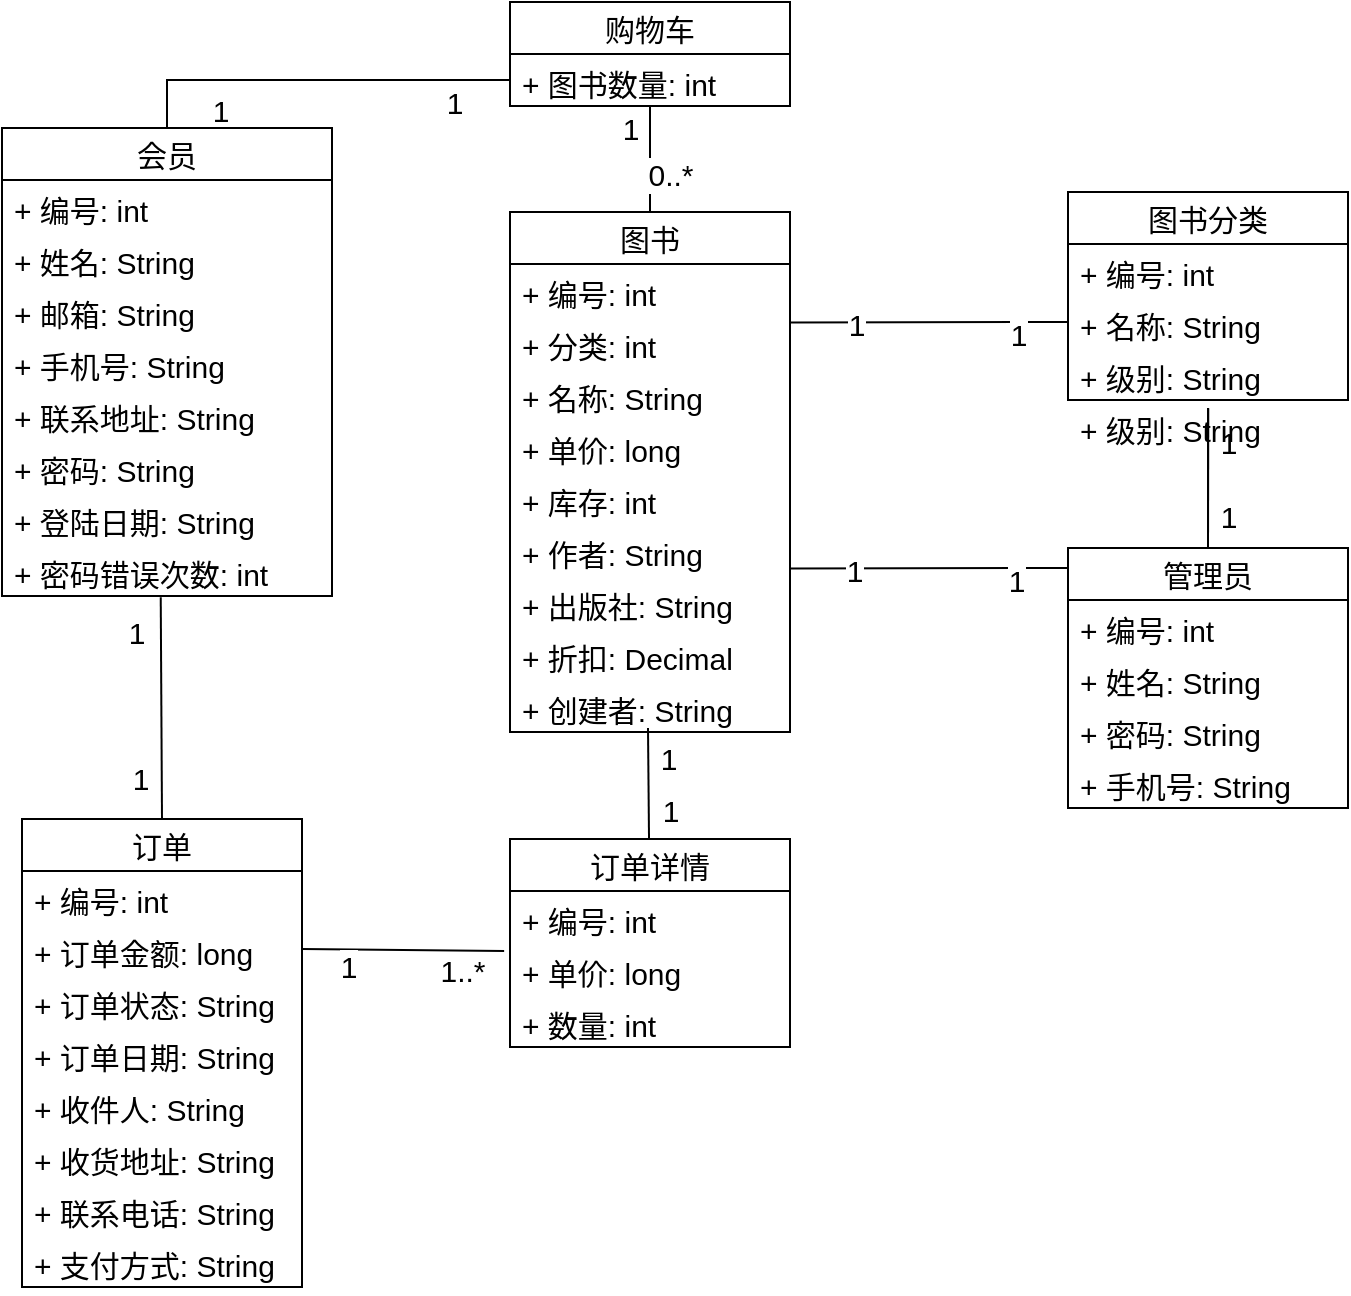 <mxfile version="13.7.3" type="github">
  <diagram id="9hAJw_1kMw5sHnv18PF5" name="第 1 页">
    <mxGraphModel dx="1210" dy="681" grid="1" gridSize="10" guides="1" tooltips="1" connect="1" arrows="1" fold="1" page="1" pageScale="1" pageWidth="3300" pageHeight="4681" math="0" shadow="0">
      <root>
        <mxCell id="0" />
        <mxCell id="1" parent="0" />
        <mxCell id="OxiHDLjF6rZ07tOKBesM-36" style="edgeStyle=none;rounded=0;orthogonalLoop=1;jettySize=auto;html=1;entryX=0.5;entryY=0;entryDx=0;entryDy=0;endArrow=none;endFill=0;fontSize=15;exitX=0.5;exitY=1;exitDx=0;exitDy=0;" parent="1" source="OxiHDLjF6rZ07tOKBesM-5" target="OxiHDLjF6rZ07tOKBesM-13" edge="1">
          <mxGeometry relative="1" as="geometry">
            <mxPoint x="558" y="326" as="sourcePoint" />
          </mxGeometry>
        </mxCell>
        <mxCell id="OxiHDLjF6rZ07tOKBesM-37" value="1" style="edgeLabel;html=1;align=center;verticalAlign=middle;resizable=0;points=[];fontSize=15;" parent="OxiHDLjF6rZ07tOKBesM-36" vertex="1" connectable="0">
          <mxGeometry x="-0.829" y="-2" relative="1" as="geometry">
            <mxPoint x="-8.0" y="6" as="offset" />
          </mxGeometry>
        </mxCell>
        <mxCell id="OxiHDLjF6rZ07tOKBesM-38" value="0..*" style="edgeLabel;html=1;align=center;verticalAlign=middle;resizable=0;points=[];fontSize=15;" parent="OxiHDLjF6rZ07tOKBesM-36" vertex="1" connectable="0">
          <mxGeometry x="0.803" y="-1" relative="1" as="geometry">
            <mxPoint x="11" y="-14.12" as="offset" />
          </mxGeometry>
        </mxCell>
        <mxCell id="OxiHDLjF6rZ07tOKBesM-42" style="edgeStyle=none;rounded=0;orthogonalLoop=1;jettySize=auto;html=1;entryX=-0.021;entryY=0.152;entryDx=0;entryDy=0;entryPerimeter=0;endArrow=none;endFill=0;fontSize=15;exitX=1;exitY=0.5;exitDx=0;exitDy=0;" parent="1" source="OxiHDLjF6rZ07tOKBesM-3" target="OxiHDLjF6rZ07tOKBesM-79" edge="1">
          <mxGeometry relative="1" as="geometry">
            <mxPoint x="425" y="638.532" as="targetPoint" />
          </mxGeometry>
        </mxCell>
        <mxCell id="OxiHDLjF6rZ07tOKBesM-43" value="1" style="edgeLabel;html=1;align=center;verticalAlign=middle;resizable=0;points=[];fontSize=15;" parent="OxiHDLjF6rZ07tOKBesM-42" vertex="1" connectable="0">
          <mxGeometry x="-0.757" y="-1" relative="1" as="geometry">
            <mxPoint x="10.58" y="7.41" as="offset" />
          </mxGeometry>
        </mxCell>
        <mxCell id="OxiHDLjF6rZ07tOKBesM-44" value="1..*" style="edgeLabel;html=1;align=center;verticalAlign=middle;resizable=0;points=[];fontSize=15;" parent="OxiHDLjF6rZ07tOKBesM-42" vertex="1" connectable="0">
          <mxGeometry x="0.829" y="-1" relative="1" as="geometry">
            <mxPoint x="-12.95" y="7.93" as="offset" />
          </mxGeometry>
        </mxCell>
        <mxCell id="OxiHDLjF6rZ07tOKBesM-29" style="rounded=0;orthogonalLoop=1;jettySize=auto;html=1;endArrow=none;endFill=0;entryX=0;entryY=0.5;entryDx=0;entryDy=0;exitX=0.5;exitY=0;exitDx=0;exitDy=0;edgeStyle=orthogonalEdgeStyle;fontSize=15;" parent="1" source="OxiHDLjF6rZ07tOKBesM-9" target="OxiHDLjF6rZ07tOKBesM-6" edge="1">
          <mxGeometry relative="1" as="geometry">
            <mxPoint x="240" y="267" as="sourcePoint" />
          </mxGeometry>
        </mxCell>
        <mxCell id="OxiHDLjF6rZ07tOKBesM-31" value="1" style="edgeLabel;html=1;align=center;verticalAlign=middle;resizable=0;points=[];fontSize=15;" parent="OxiHDLjF6rZ07tOKBesM-29" vertex="1" connectable="0">
          <mxGeometry x="-0.825" y="-1" relative="1" as="geometry">
            <mxPoint x="25.52" y="7.65" as="offset" />
          </mxGeometry>
        </mxCell>
        <mxCell id="OxiHDLjF6rZ07tOKBesM-32" value="1" style="edgeLabel;html=1;align=center;verticalAlign=middle;resizable=0;points=[];fontSize=15;" parent="OxiHDLjF6rZ07tOKBesM-29" vertex="1" connectable="0">
          <mxGeometry x="0.812" relative="1" as="geometry">
            <mxPoint x="-10" y="11" as="offset" />
          </mxGeometry>
        </mxCell>
        <mxCell id="OxiHDLjF6rZ07tOKBesM-33" style="edgeStyle=none;rounded=0;orthogonalLoop=1;jettySize=auto;html=1;entryX=0.5;entryY=0;entryDx=0;entryDy=0;endArrow=none;endFill=0;exitX=0.481;exitY=1.025;exitDx=0;exitDy=0;exitPerimeter=0;fontSize=15;" parent="1" source="OxiHDLjF6rZ07tOKBesM-55" target="OxiHDLjF6rZ07tOKBesM-1" edge="1">
          <mxGeometry relative="1" as="geometry">
            <mxPoint x="305" y="408" as="sourcePoint" />
          </mxGeometry>
        </mxCell>
        <mxCell id="OxiHDLjF6rZ07tOKBesM-34" value="1" style="edgeLabel;html=1;align=center;verticalAlign=middle;resizable=0;points=[];fontSize=15;" parent="OxiHDLjF6rZ07tOKBesM-33" vertex="1" connectable="0">
          <mxGeometry x="-0.748" y="1" relative="1" as="geometry">
            <mxPoint x="-13.83" y="3.34" as="offset" />
          </mxGeometry>
        </mxCell>
        <mxCell id="OxiHDLjF6rZ07tOKBesM-35" value="1" style="edgeLabel;html=1;align=center;verticalAlign=middle;resizable=0;points=[];fontSize=15;" parent="OxiHDLjF6rZ07tOKBesM-33" vertex="1" connectable="0">
          <mxGeometry x="0.851" y="-2" relative="1" as="geometry">
            <mxPoint x="-9.09" y="-12.02" as="offset" />
          </mxGeometry>
        </mxCell>
        <mxCell id="OxiHDLjF6rZ07tOKBesM-39" style="edgeStyle=none;rounded=0;orthogonalLoop=1;jettySize=auto;html=1;endArrow=none;endFill=0;fontSize=15;exitX=1.003;exitY=0.126;exitDx=0;exitDy=0;exitPerimeter=0;entryX=0;entryY=0.5;entryDx=0;entryDy=0;" parent="1" source="OxiHDLjF6rZ07tOKBesM-60" target="6UrOSrkfeU0YNS7SWZr3-2" edge="1">
          <mxGeometry relative="1" as="geometry">
            <mxPoint x="566" y="350" as="sourcePoint" />
            <mxPoint x="705.0" y="146" as="targetPoint" />
          </mxGeometry>
        </mxCell>
        <mxCell id="OxiHDLjF6rZ07tOKBesM-40" value="1" style="edgeLabel;html=1;align=center;verticalAlign=middle;resizable=0;points=[];fontSize=15;" parent="OxiHDLjF6rZ07tOKBesM-39" vertex="1" connectable="0">
          <mxGeometry x="-0.667" y="-1" relative="1" as="geometry">
            <mxPoint x="9" as="offset" />
          </mxGeometry>
        </mxCell>
        <mxCell id="OxiHDLjF6rZ07tOKBesM-41" value="1" style="edgeLabel;html=1;align=center;verticalAlign=middle;resizable=0;points=[];fontSize=15;" parent="OxiHDLjF6rZ07tOKBesM-39" vertex="1" connectable="0">
          <mxGeometry x="0.636" y="-1" relative="1" as="geometry">
            <mxPoint x="-0.58" y="4.36" as="offset" />
          </mxGeometry>
        </mxCell>
        <mxCell id="OxiHDLjF6rZ07tOKBesM-46" style="edgeStyle=none;rounded=0;orthogonalLoop=1;jettySize=auto;html=1;exitX=0.5;exitY=0;exitDx=0;exitDy=0;endArrow=none;endFill=0;fontSize=15;" parent="1" source="OxiHDLjF6rZ07tOKBesM-5" target="OxiHDLjF6rZ07tOKBesM-5" edge="1">
          <mxGeometry relative="1" as="geometry" />
        </mxCell>
        <mxCell id="OxiHDLjF6rZ07tOKBesM-70" style="rounded=0;orthogonalLoop=1;jettySize=auto;html=1;endArrow=none;endFill=0;fontSize=15;" parent="1" source="OxiHDLjF6rZ07tOKBesM-21" edge="1">
          <mxGeometry relative="1" as="geometry">
            <mxPoint x="494" y="480" as="targetPoint" />
          </mxGeometry>
        </mxCell>
        <mxCell id="OxiHDLjF6rZ07tOKBesM-71" value="1" style="edgeLabel;html=1;align=center;verticalAlign=middle;resizable=0;points=[];fontSize=15;" parent="OxiHDLjF6rZ07tOKBesM-70" vertex="1" connectable="0">
          <mxGeometry x="-0.678" relative="1" as="geometry">
            <mxPoint x="10" y="-5.53" as="offset" />
          </mxGeometry>
        </mxCell>
        <mxCell id="OxiHDLjF6rZ07tOKBesM-72" value="1" style="edgeLabel;html=1;align=center;verticalAlign=middle;resizable=0;points=[];fontSize=15;" parent="OxiHDLjF6rZ07tOKBesM-70" vertex="1" connectable="0">
          <mxGeometry x="0.729" y="-1" relative="1" as="geometry">
            <mxPoint x="9" y="7.24" as="offset" />
          </mxGeometry>
        </mxCell>
        <mxCell id="OxiHDLjF6rZ07tOKBesM-9" value="会员" style="swimlane;fontStyle=0;childLayout=stackLayout;horizontal=1;startSize=26;fillColor=none;horizontalStack=0;resizeParent=1;resizeParentMax=0;resizeLast=0;collapsible=1;marginBottom=0;fontSize=15;" parent="1" vertex="1">
          <mxGeometry x="171" y="180" width="165" height="234" as="geometry" />
        </mxCell>
        <mxCell id="OxiHDLjF6rZ07tOKBesM-54" value="+ 编号: int" style="text;strokeColor=none;fillColor=none;align=left;verticalAlign=top;spacingLeft=4;spacingRight=4;overflow=hidden;rotatable=0;points=[[0,0.5],[1,0.5]];portConstraint=eastwest;fontSize=15;" parent="OxiHDLjF6rZ07tOKBesM-9" vertex="1">
          <mxGeometry y="26" width="165" height="26" as="geometry" />
        </mxCell>
        <mxCell id="OxiHDLjF6rZ07tOKBesM-11" value="+ 姓名: String" style="text;strokeColor=none;fillColor=none;align=left;verticalAlign=top;spacingLeft=4;spacingRight=4;overflow=hidden;rotatable=0;points=[[0,0.5],[1,0.5]];portConstraint=eastwest;fontSize=15;" parent="OxiHDLjF6rZ07tOKBesM-9" vertex="1">
          <mxGeometry y="52" width="165" height="26" as="geometry" />
        </mxCell>
        <mxCell id="OxiHDLjF6rZ07tOKBesM-10" value="+ 邮箱: String" style="text;strokeColor=none;fillColor=none;align=left;verticalAlign=top;spacingLeft=4;spacingRight=4;overflow=hidden;rotatable=0;points=[[0,0.5],[1,0.5]];portConstraint=eastwest;fontSize=15;" parent="OxiHDLjF6rZ07tOKBesM-9" vertex="1">
          <mxGeometry y="78" width="165" height="26" as="geometry" />
        </mxCell>
        <mxCell id="OxiHDLjF6rZ07tOKBesM-63" value="+ 手机号: String" style="text;strokeColor=none;fillColor=none;align=left;verticalAlign=top;spacingLeft=4;spacingRight=4;overflow=hidden;rotatable=0;points=[[0,0.5],[1,0.5]];portConstraint=eastwest;fontSize=15;" parent="OxiHDLjF6rZ07tOKBesM-9" vertex="1">
          <mxGeometry y="104" width="165" height="26" as="geometry" />
        </mxCell>
        <mxCell id="OxiHDLjF6rZ07tOKBesM-50" value="+ 联系地址: String" style="text;strokeColor=none;fillColor=none;align=left;verticalAlign=top;spacingLeft=4;spacingRight=4;overflow=hidden;rotatable=0;points=[[0,0.5],[1,0.5]];portConstraint=eastwest;fontSize=15;" parent="OxiHDLjF6rZ07tOKBesM-9" vertex="1">
          <mxGeometry y="130" width="165" height="26" as="geometry" />
        </mxCell>
        <mxCell id="OxiHDLjF6rZ07tOKBesM-81" value="+ 密码: String" style="text;strokeColor=none;fillColor=none;align=left;verticalAlign=top;spacingLeft=4;spacingRight=4;overflow=hidden;rotatable=0;points=[[0,0.5],[1,0.5]];portConstraint=eastwest;fontSize=15;" parent="OxiHDLjF6rZ07tOKBesM-9" vertex="1">
          <mxGeometry y="156" width="165" height="26" as="geometry" />
        </mxCell>
        <mxCell id="OxiHDLjF6rZ07tOKBesM-80" value="+ 登陆日期: String" style="text;strokeColor=none;fillColor=none;align=left;verticalAlign=top;spacingLeft=4;spacingRight=4;overflow=hidden;rotatable=0;points=[[0,0.5],[1,0.5]];portConstraint=eastwest;fontSize=15;" parent="OxiHDLjF6rZ07tOKBesM-9" vertex="1">
          <mxGeometry y="182" width="165" height="26" as="geometry" />
        </mxCell>
        <mxCell id="OxiHDLjF6rZ07tOKBesM-55" value="+ 密码错误次数: int" style="text;strokeColor=none;fillColor=none;align=left;verticalAlign=top;spacingLeft=4;spacingRight=4;overflow=hidden;rotatable=0;points=[[0,0.5],[1,0.5]];portConstraint=eastwest;fontSize=15;" parent="OxiHDLjF6rZ07tOKBesM-9" vertex="1">
          <mxGeometry y="208" width="165" height="26" as="geometry" />
        </mxCell>
        <mxCell id="OxiHDLjF6rZ07tOKBesM-5" value="购物车" style="swimlane;fontStyle=0;childLayout=stackLayout;horizontal=1;startSize=26;fillColor=none;horizontalStack=0;resizeParent=1;resizeParentMax=0;resizeLast=0;collapsible=1;marginBottom=0;fontSize=15;" parent="1" vertex="1">
          <mxGeometry x="425" y="117" width="140" height="52" as="geometry" />
        </mxCell>
        <mxCell id="OxiHDLjF6rZ07tOKBesM-6" value="+ 图书数量: int" style="text;strokeColor=none;fillColor=none;align=left;verticalAlign=top;spacingLeft=4;spacingRight=4;overflow=hidden;rotatable=0;points=[[0,0.5],[1,0.5]];portConstraint=eastwest;fontSize=15;" parent="OxiHDLjF6rZ07tOKBesM-5" vertex="1">
          <mxGeometry y="26" width="140" height="26" as="geometry" />
        </mxCell>
        <mxCell id="OxiHDLjF6rZ07tOKBesM-13" value="图书" style="swimlane;fontStyle=0;childLayout=stackLayout;horizontal=1;startSize=26;fillColor=none;horizontalStack=0;resizeParent=1;resizeParentMax=0;resizeLast=0;collapsible=1;marginBottom=0;fontSize=15;" parent="1" vertex="1">
          <mxGeometry x="425" y="222" width="140" height="260" as="geometry" />
        </mxCell>
        <mxCell id="OxiHDLjF6rZ07tOKBesM-57" value="+ 编号: int" style="text;strokeColor=none;fillColor=none;align=left;verticalAlign=top;spacingLeft=4;spacingRight=4;overflow=hidden;rotatable=0;points=[[0,0.5],[1,0.5]];portConstraint=eastwest;fontSize=15;" parent="OxiHDLjF6rZ07tOKBesM-13" vertex="1">
          <mxGeometry y="26" width="140" height="26" as="geometry" />
        </mxCell>
        <mxCell id="OxiHDLjF6rZ07tOKBesM-60" value="+ 分类: int" style="text;strokeColor=none;fillColor=none;align=left;verticalAlign=top;spacingLeft=4;spacingRight=4;overflow=hidden;rotatable=0;points=[[0,0.5],[1,0.5]];portConstraint=eastwest;fontSize=15;" parent="OxiHDLjF6rZ07tOKBesM-13" vertex="1">
          <mxGeometry y="52" width="140" height="26" as="geometry" />
        </mxCell>
        <mxCell id="OxiHDLjF6rZ07tOKBesM-14" value="+ 名称: String" style="text;strokeColor=none;fillColor=none;align=left;verticalAlign=top;spacingLeft=4;spacingRight=4;overflow=hidden;rotatable=0;points=[[0,0.5],[1,0.5]];portConstraint=eastwest;fontSize=15;" parent="OxiHDLjF6rZ07tOKBesM-13" vertex="1">
          <mxGeometry y="78" width="140" height="26" as="geometry" />
        </mxCell>
        <mxCell id="6UrOSrkfeU0YNS7SWZr3-1" value="+ 单价: long" style="text;strokeColor=none;fillColor=none;align=left;verticalAlign=top;spacingLeft=4;spacingRight=4;overflow=hidden;rotatable=0;points=[[0,0.5],[1,0.5]];portConstraint=eastwest;fontSize=15;" parent="OxiHDLjF6rZ07tOKBesM-13" vertex="1">
          <mxGeometry y="104" width="140" height="26" as="geometry" />
        </mxCell>
        <mxCell id="OxiHDLjF6rZ07tOKBesM-15" value="+ 库存: int" style="text;strokeColor=none;fillColor=none;align=left;verticalAlign=top;spacingLeft=4;spacingRight=4;overflow=hidden;rotatable=0;points=[[0,0.5],[1,0.5]];portConstraint=eastwest;fontSize=15;" parent="OxiHDLjF6rZ07tOKBesM-13" vertex="1">
          <mxGeometry y="130" width="140" height="26" as="geometry" />
        </mxCell>
        <mxCell id="OxiHDLjF6rZ07tOKBesM-59" value="+ 作者: String" style="text;strokeColor=none;fillColor=none;align=left;verticalAlign=top;spacingLeft=4;spacingRight=4;overflow=hidden;rotatable=0;points=[[0,0.5],[1,0.5]];portConstraint=eastwest;fontSize=15;" parent="OxiHDLjF6rZ07tOKBesM-13" vertex="1">
          <mxGeometry y="156" width="140" height="26" as="geometry" />
        </mxCell>
        <mxCell id="6UrOSrkfeU0YNS7SWZr3-3" value="+ 出版社: String" style="text;strokeColor=none;fillColor=none;align=left;verticalAlign=top;spacingLeft=4;spacingRight=4;overflow=hidden;rotatable=0;points=[[0,0.5],[1,0.5]];portConstraint=eastwest;fontSize=15;" parent="OxiHDLjF6rZ07tOKBesM-13" vertex="1">
          <mxGeometry y="182" width="140" height="26" as="geometry" />
        </mxCell>
        <mxCell id="OxiHDLjF6rZ07tOKBesM-62" value="+ 折扣: Decimal" style="text;strokeColor=none;fillColor=none;align=left;verticalAlign=top;spacingLeft=4;spacingRight=4;overflow=hidden;rotatable=0;points=[[0,0.5],[1,0.5]];portConstraint=eastwest;fontSize=15;" parent="OxiHDLjF6rZ07tOKBesM-13" vertex="1">
          <mxGeometry y="208" width="140" height="26" as="geometry" />
        </mxCell>
        <mxCell id="OxiHDLjF6rZ07tOKBesM-16" value="+ 创建者: String" style="text;strokeColor=none;fillColor=none;align=left;verticalAlign=top;spacingLeft=4;spacingRight=4;overflow=hidden;rotatable=0;points=[[0,0.5],[1,0.5]];portConstraint=eastwest;fontSize=15;" parent="OxiHDLjF6rZ07tOKBesM-13" vertex="1">
          <mxGeometry y="234" width="140" height="26" as="geometry" />
        </mxCell>
        <mxCell id="OxiHDLjF6rZ07tOKBesM-1" value="订单" style="swimlane;fontStyle=0;childLayout=stackLayout;horizontal=1;startSize=26;fillColor=none;horizontalStack=0;resizeParent=1;resizeParentMax=0;resizeLast=0;collapsible=1;marginBottom=0;fontSize=15;" parent="1" vertex="1">
          <mxGeometry x="181" y="525.52" width="140" height="234" as="geometry" />
        </mxCell>
        <mxCell id="OxiHDLjF6rZ07tOKBesM-73" value="+ 编号: int" style="text;strokeColor=none;fillColor=none;align=left;verticalAlign=top;spacingLeft=4;spacingRight=4;overflow=hidden;rotatable=0;points=[[0,0.5],[1,0.5]];portConstraint=eastwest;fontSize=15;" parent="OxiHDLjF6rZ07tOKBesM-1" vertex="1">
          <mxGeometry y="26" width="140" height="26" as="geometry" />
        </mxCell>
        <mxCell id="OxiHDLjF6rZ07tOKBesM-3" value="+ 订单金额: long" style="text;strokeColor=none;fillColor=none;align=left;verticalAlign=top;spacingLeft=4;spacingRight=4;overflow=hidden;rotatable=0;points=[[0,0.5],[1,0.5]];portConstraint=eastwest;fontSize=15;" parent="OxiHDLjF6rZ07tOKBesM-1" vertex="1">
          <mxGeometry y="52" width="140" height="26" as="geometry" />
        </mxCell>
        <mxCell id="OxiHDLjF6rZ07tOKBesM-76" value="+ 订单状态: String" style="text;strokeColor=none;fillColor=none;align=left;verticalAlign=top;spacingLeft=4;spacingRight=4;overflow=hidden;rotatable=0;points=[[0,0.5],[1,0.5]];portConstraint=eastwest;fontSize=15;" parent="OxiHDLjF6rZ07tOKBesM-1" vertex="1">
          <mxGeometry y="78" width="140" height="26" as="geometry" />
        </mxCell>
        <mxCell id="OxiHDLjF6rZ07tOKBesM-75" value="+ 订单日期: String" style="text;strokeColor=none;fillColor=none;align=left;verticalAlign=top;spacingLeft=4;spacingRight=4;overflow=hidden;rotatable=0;points=[[0,0.5],[1,0.5]];portConstraint=eastwest;fontSize=15;" parent="OxiHDLjF6rZ07tOKBesM-1" vertex="1">
          <mxGeometry y="104" width="140" height="26" as="geometry" />
        </mxCell>
        <mxCell id="OxiHDLjF6rZ07tOKBesM-74" value="+ 收件人: String" style="text;strokeColor=none;fillColor=none;align=left;verticalAlign=top;spacingLeft=4;spacingRight=4;overflow=hidden;rotatable=0;points=[[0,0.5],[1,0.5]];portConstraint=eastwest;fontSize=15;" parent="OxiHDLjF6rZ07tOKBesM-1" vertex="1">
          <mxGeometry y="130" width="140" height="26" as="geometry" />
        </mxCell>
        <mxCell id="OxiHDLjF6rZ07tOKBesM-77" value="+ 收货地址: String" style="text;strokeColor=none;fillColor=none;align=left;verticalAlign=top;spacingLeft=4;spacingRight=4;overflow=hidden;rotatable=0;points=[[0,0.5],[1,0.5]];portConstraint=eastwest;fontSize=15;" parent="OxiHDLjF6rZ07tOKBesM-1" vertex="1">
          <mxGeometry y="156" width="140" height="26" as="geometry" />
        </mxCell>
        <mxCell id="OxiHDLjF6rZ07tOKBesM-83" value="+ 联系电话: String" style="text;strokeColor=none;fillColor=none;align=left;verticalAlign=top;spacingLeft=4;spacingRight=4;overflow=hidden;rotatable=0;points=[[0,0.5],[1,0.5]];portConstraint=eastwest;fontSize=15;" parent="OxiHDLjF6rZ07tOKBesM-1" vertex="1">
          <mxGeometry y="182" width="140" height="26" as="geometry" />
        </mxCell>
        <mxCell id="OxiHDLjF6rZ07tOKBesM-4" value="+ 支付方式: String" style="text;strokeColor=none;fillColor=none;align=left;verticalAlign=top;spacingLeft=4;spacingRight=4;overflow=hidden;rotatable=0;points=[[0,0.5],[1,0.5]];portConstraint=eastwest;fontSize=15;" parent="OxiHDLjF6rZ07tOKBesM-1" vertex="1">
          <mxGeometry y="208" width="140" height="26" as="geometry" />
        </mxCell>
        <mxCell id="OxiHDLjF6rZ07tOKBesM-21" value="订单详情" style="swimlane;fontStyle=0;childLayout=stackLayout;horizontal=1;startSize=26;fillColor=none;horizontalStack=0;resizeParent=1;resizeParentMax=0;resizeLast=0;collapsible=1;marginBottom=0;fontSize=15;" parent="1" vertex="1">
          <mxGeometry x="425" y="535.52" width="140" height="104" as="geometry" />
        </mxCell>
        <mxCell id="OxiHDLjF6rZ07tOKBesM-78" value="+ 编号: int" style="text;strokeColor=none;fillColor=none;align=left;verticalAlign=top;spacingLeft=4;spacingRight=4;overflow=hidden;rotatable=0;points=[[0,0.5],[1,0.5]];portConstraint=eastwest;fontSize=15;" parent="OxiHDLjF6rZ07tOKBesM-21" vertex="1">
          <mxGeometry y="26" width="140" height="26" as="geometry" />
        </mxCell>
        <mxCell id="OxiHDLjF6rZ07tOKBesM-79" value="+ 单价: long" style="text;strokeColor=none;fillColor=none;align=left;verticalAlign=top;spacingLeft=4;spacingRight=4;overflow=hidden;rotatable=0;points=[[0,0.5],[1,0.5]];portConstraint=eastwest;fontSize=15;" parent="OxiHDLjF6rZ07tOKBesM-21" vertex="1">
          <mxGeometry y="52" width="140" height="26" as="geometry" />
        </mxCell>
        <mxCell id="OxiHDLjF6rZ07tOKBesM-22" value="+ 数量: int" style="text;strokeColor=none;fillColor=none;align=left;verticalAlign=top;spacingLeft=4;spacingRight=4;overflow=hidden;rotatable=0;points=[[0,0.5],[1,0.5]];portConstraint=eastwest;fontSize=15;" parent="OxiHDLjF6rZ07tOKBesM-21" vertex="1">
          <mxGeometry y="78" width="140" height="26" as="geometry" />
        </mxCell>
        <mxCell id="OxiHDLjF6rZ07tOKBesM-17" value="图书分类" style="swimlane;fontStyle=0;childLayout=stackLayout;horizontal=1;startSize=26;fillColor=none;horizontalStack=0;resizeParent=1;resizeParentMax=0;resizeLast=0;collapsible=1;marginBottom=0;fontSize=15;" parent="1" vertex="1">
          <mxGeometry x="704" y="212" width="140" height="104" as="geometry" />
        </mxCell>
        <mxCell id="OxiHDLjF6rZ07tOKBesM-58" value="+ 编号: int" style="text;strokeColor=none;fillColor=none;align=left;verticalAlign=top;spacingLeft=4;spacingRight=4;overflow=hidden;rotatable=0;points=[[0,0.5],[1,0.5]];portConstraint=eastwest;fontSize=15;" parent="OxiHDLjF6rZ07tOKBesM-17" vertex="1">
          <mxGeometry y="26" width="140" height="26" as="geometry" />
        </mxCell>
        <mxCell id="6UrOSrkfeU0YNS7SWZr3-2" value="+ 名称: String" style="text;strokeColor=none;fillColor=none;align=left;verticalAlign=top;spacingLeft=4;spacingRight=4;overflow=hidden;rotatable=0;points=[[0,0.5],[1,0.5]];portConstraint=eastwest;fontSize=15;" parent="OxiHDLjF6rZ07tOKBesM-17" vertex="1">
          <mxGeometry y="52" width="140" height="26" as="geometry" />
        </mxCell>
        <mxCell id="OxiHDLjF6rZ07tOKBesM-18" value="+ 级别: String" style="text;strokeColor=none;fillColor=none;align=left;verticalAlign=top;spacingLeft=4;spacingRight=4;overflow=hidden;rotatable=0;points=[[0,0.5],[1,0.5]];portConstraint=eastwest;fontSize=15;" parent="OxiHDLjF6rZ07tOKBesM-17" vertex="1">
          <mxGeometry y="78" width="140" height="26" as="geometry" />
        </mxCell>
        <mxCell id="6UrOSrkfeU0YNS7SWZr3-6" style="edgeStyle=orthogonalEdgeStyle;rounded=0;orthogonalLoop=1;jettySize=auto;html=1;endArrow=none;endFill=0;" parent="1" source="OxiHDLjF6rZ07tOKBesM-25" edge="1">
          <mxGeometry relative="1" as="geometry">
            <mxPoint x="774" y="320" as="targetPoint" />
            <Array as="points">
              <mxPoint x="774" y="330" />
              <mxPoint x="774" y="330" />
            </Array>
          </mxGeometry>
        </mxCell>
        <mxCell id="OxiHDLjF6rZ07tOKBesM-25" value="管理员" style="swimlane;fontStyle=0;childLayout=stackLayout;horizontal=1;startSize=26;fillColor=none;horizontalStack=0;resizeParent=1;resizeParentMax=0;resizeLast=0;collapsible=1;marginBottom=0;fontSize=15;" parent="1" vertex="1">
          <mxGeometry x="704" y="390" width="140" height="130" as="geometry" />
        </mxCell>
        <mxCell id="OxiHDLjF6rZ07tOKBesM-64" value="+ 编号: int" style="text;strokeColor=none;fillColor=none;align=left;verticalAlign=top;spacingLeft=4;spacingRight=4;overflow=hidden;rotatable=0;points=[[0,0.5],[1,0.5]];portConstraint=eastwest;fontSize=15;" parent="OxiHDLjF6rZ07tOKBesM-25" vertex="1">
          <mxGeometry y="26" width="140" height="26" as="geometry" />
        </mxCell>
        <mxCell id="OxiHDLjF6rZ07tOKBesM-65" value="+ 姓名: String" style="text;strokeColor=none;fillColor=none;align=left;verticalAlign=top;spacingLeft=4;spacingRight=4;overflow=hidden;rotatable=0;points=[[0,0.5],[1,0.5]];portConstraint=eastwest;fontSize=15;" parent="OxiHDLjF6rZ07tOKBesM-25" vertex="1">
          <mxGeometry y="52" width="140" height="26" as="geometry" />
        </mxCell>
        <mxCell id="OxiHDLjF6rZ07tOKBesM-68" value="+ 密码: String" style="text;strokeColor=none;fillColor=none;align=left;verticalAlign=top;spacingLeft=4;spacingRight=4;overflow=hidden;rotatable=0;points=[[0,0.5],[1,0.5]];portConstraint=eastwest;fontSize=15;" parent="OxiHDLjF6rZ07tOKBesM-25" vertex="1">
          <mxGeometry y="78" width="140" height="26" as="geometry" />
        </mxCell>
        <mxCell id="OxiHDLjF6rZ07tOKBesM-67" value="+ 手机号: String" style="text;strokeColor=none;fillColor=none;align=left;verticalAlign=top;spacingLeft=4;spacingRight=4;overflow=hidden;rotatable=0;points=[[0,0.5],[1,0.5]];portConstraint=eastwest;fontSize=15;" parent="OxiHDLjF6rZ07tOKBesM-25" vertex="1">
          <mxGeometry y="104" width="140" height="26" as="geometry" />
        </mxCell>
        <mxCell id="6UrOSrkfeU0YNS7SWZr3-7" style="edgeStyle=none;rounded=0;orthogonalLoop=1;jettySize=auto;html=1;endArrow=none;endFill=0;fontSize=15;exitX=1.003;exitY=0.126;exitDx=0;exitDy=0;exitPerimeter=0;entryX=0;entryY=0.5;entryDx=0;entryDy=0;" parent="1" edge="1">
          <mxGeometry relative="1" as="geometry">
            <mxPoint x="565.0" y="400.276" as="sourcePoint" />
            <mxPoint x="703.58" y="400" as="targetPoint" />
          </mxGeometry>
        </mxCell>
        <mxCell id="6UrOSrkfeU0YNS7SWZr3-8" value="1" style="edgeLabel;html=1;align=center;verticalAlign=middle;resizable=0;points=[];fontSize=15;" parent="6UrOSrkfeU0YNS7SWZr3-7" vertex="1" connectable="0">
          <mxGeometry x="-0.667" y="-1" relative="1" as="geometry">
            <mxPoint x="9" as="offset" />
          </mxGeometry>
        </mxCell>
        <mxCell id="6UrOSrkfeU0YNS7SWZr3-9" value="1" style="edgeLabel;html=1;align=center;verticalAlign=middle;resizable=0;points=[];fontSize=15;" parent="6UrOSrkfeU0YNS7SWZr3-7" vertex="1" connectable="0">
          <mxGeometry x="0.636" y="-1" relative="1" as="geometry">
            <mxPoint x="-0.58" y="4.36" as="offset" />
          </mxGeometry>
        </mxCell>
        <mxCell id="6UrOSrkfeU0YNS7SWZr3-10" style="rounded=0;orthogonalLoop=1;jettySize=auto;html=1;endArrow=none;endFill=0;fontSize=15;entryX=0.501;entryY=1.159;entryDx=0;entryDy=0;entryPerimeter=0;exitX=0.5;exitY=0;exitDx=0;exitDy=0;" parent="1" source="OxiHDLjF6rZ07tOKBesM-25" target="OxiHDLjF6rZ07tOKBesM-18" edge="1">
          <mxGeometry relative="1" as="geometry">
            <mxPoint x="690" y="480" as="targetPoint" />
            <mxPoint x="504.516" y="545.52" as="sourcePoint" />
          </mxGeometry>
        </mxCell>
        <mxCell id="6UrOSrkfeU0YNS7SWZr3-11" value="1" style="edgeLabel;html=1;align=center;verticalAlign=middle;resizable=0;points=[];fontSize=15;" parent="6UrOSrkfeU0YNS7SWZr3-10" vertex="1" connectable="0">
          <mxGeometry x="-0.678" relative="1" as="geometry">
            <mxPoint x="10" y="-5.53" as="offset" />
          </mxGeometry>
        </mxCell>
        <mxCell id="6UrOSrkfeU0YNS7SWZr3-12" value="1" style="edgeLabel;html=1;align=center;verticalAlign=middle;resizable=0;points=[];fontSize=15;" parent="6UrOSrkfeU0YNS7SWZr3-10" vertex="1" connectable="0">
          <mxGeometry x="0.729" y="-1" relative="1" as="geometry">
            <mxPoint x="9" y="7.24" as="offset" />
          </mxGeometry>
        </mxCell>
        <mxCell id="FLmS-7n4KKch7RrBra9N-2" value="+ 级别: String" style="text;strokeColor=none;fillColor=none;align=left;verticalAlign=top;spacingLeft=4;spacingRight=4;overflow=hidden;rotatable=0;points=[[0,0.5],[1,0.5]];portConstraint=eastwest;fontSize=15;" vertex="1" parent="1">
          <mxGeometry x="704" y="316" width="140" height="26" as="geometry" />
        </mxCell>
      </root>
    </mxGraphModel>
  </diagram>
</mxfile>
